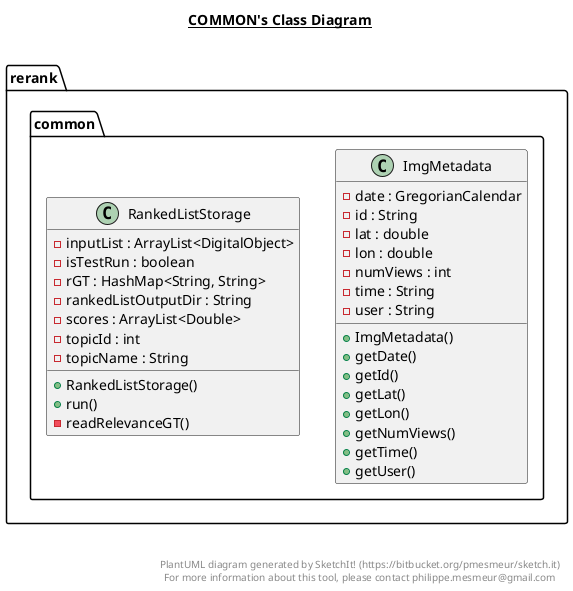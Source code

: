 @startuml

title __COMMON's Class Diagram__\n

  namespace rerank.common {
    class rerank.common.ImgMetadata {
        - date : GregorianCalendar
        - id : String
        - lat : double
        - lon : double
        - numViews : int
        - time : String
        - user : String
        + ImgMetadata()
        + getDate()
        + getId()
        + getLat()
        + getLon()
        + getNumViews()
        + getTime()
        + getUser()
    }
  }
  

  namespace rerank.common {
    class rerank.common.RankedListStorage {
        - inputList : ArrayList<DigitalObject>
        - isTestRun : boolean
        - rGT : HashMap<String, String>
        - rankedListOutputDir : String
        - scores : ArrayList<Double>
        - topicId : int
        - topicName : String
        + RankedListStorage()
        + run()
        - readRelevanceGT()
    }
  }
  



right footer


PlantUML diagram generated by SketchIt! (https://bitbucket.org/pmesmeur/sketch.it)
For more information about this tool, please contact philippe.mesmeur@gmail.com
endfooter

@enduml
